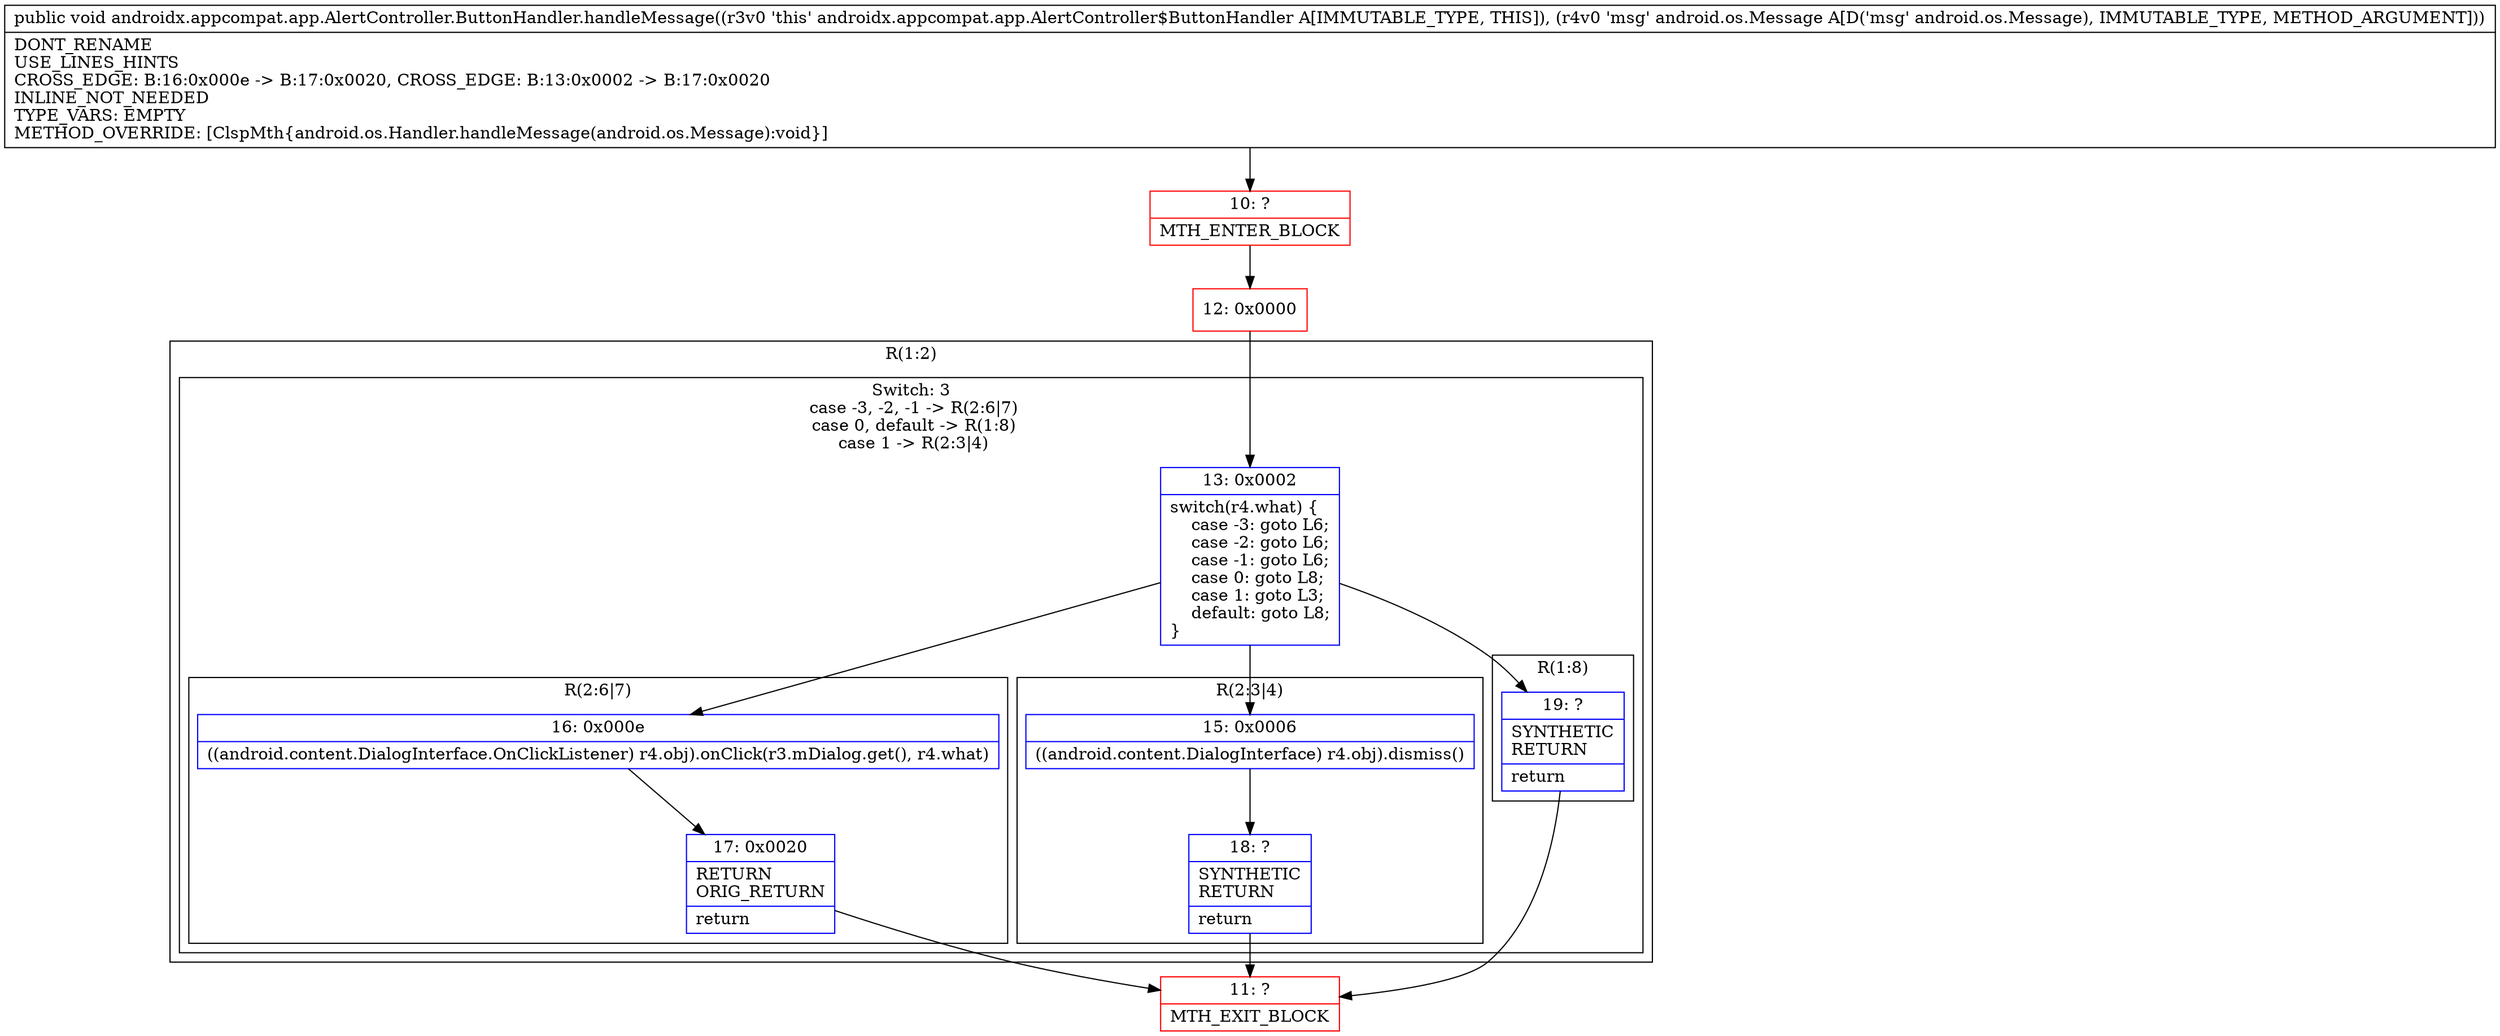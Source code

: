 digraph "CFG forandroidx.appcompat.app.AlertController.ButtonHandler.handleMessage(Landroid\/os\/Message;)V" {
subgraph cluster_Region_259538176 {
label = "R(1:2)";
node [shape=record,color=blue];
subgraph cluster_SwitchRegion_1480505094 {
label = "Switch: 3
 case -3, -2, -1 -> R(2:6|7)
 case 0, default -> R(1:8)
 case 1 -> R(2:3|4)";
node [shape=record,color=blue];
Node_13 [shape=record,label="{13\:\ 0x0002|switch(r4.what) \{\l    case \-3: goto L6;\l    case \-2: goto L6;\l    case \-1: goto L6;\l    case 0: goto L8;\l    case 1: goto L3;\l    default: goto L8;\l\}\l}"];
subgraph cluster_Region_198064555 {
label = "R(2:6|7)";
node [shape=record,color=blue];
Node_16 [shape=record,label="{16\:\ 0x000e|((android.content.DialogInterface.OnClickListener) r4.obj).onClick(r3.mDialog.get(), r4.what)\l}"];
Node_17 [shape=record,label="{17\:\ 0x0020|RETURN\lORIG_RETURN\l|return\l}"];
}
subgraph cluster_Region_587425431 {
label = "R(1:8)";
node [shape=record,color=blue];
Node_19 [shape=record,label="{19\:\ ?|SYNTHETIC\lRETURN\l|return\l}"];
}
subgraph cluster_Region_1843253194 {
label = "R(2:3|4)";
node [shape=record,color=blue];
Node_15 [shape=record,label="{15\:\ 0x0006|((android.content.DialogInterface) r4.obj).dismiss()\l}"];
Node_18 [shape=record,label="{18\:\ ?|SYNTHETIC\lRETURN\l|return\l}"];
}
}
}
Node_10 [shape=record,color=red,label="{10\:\ ?|MTH_ENTER_BLOCK\l}"];
Node_12 [shape=record,color=red,label="{12\:\ 0x0000}"];
Node_11 [shape=record,color=red,label="{11\:\ ?|MTH_EXIT_BLOCK\l}"];
MethodNode[shape=record,label="{public void androidx.appcompat.app.AlertController.ButtonHandler.handleMessage((r3v0 'this' androidx.appcompat.app.AlertController$ButtonHandler A[IMMUTABLE_TYPE, THIS]), (r4v0 'msg' android.os.Message A[D('msg' android.os.Message), IMMUTABLE_TYPE, METHOD_ARGUMENT]))  | DONT_RENAME\lUSE_LINES_HINTS\lCROSS_EDGE: B:16:0x000e \-\> B:17:0x0020, CROSS_EDGE: B:13:0x0002 \-\> B:17:0x0020\lINLINE_NOT_NEEDED\lTYPE_VARS: EMPTY\lMETHOD_OVERRIDE: [ClspMth\{android.os.Handler.handleMessage(android.os.Message):void\}]\l}"];
MethodNode -> Node_10;Node_13 -> Node_15;
Node_13 -> Node_16;
Node_13 -> Node_19;
Node_16 -> Node_17;
Node_17 -> Node_11;
Node_19 -> Node_11;
Node_15 -> Node_18;
Node_18 -> Node_11;
Node_10 -> Node_12;
Node_12 -> Node_13;
}

